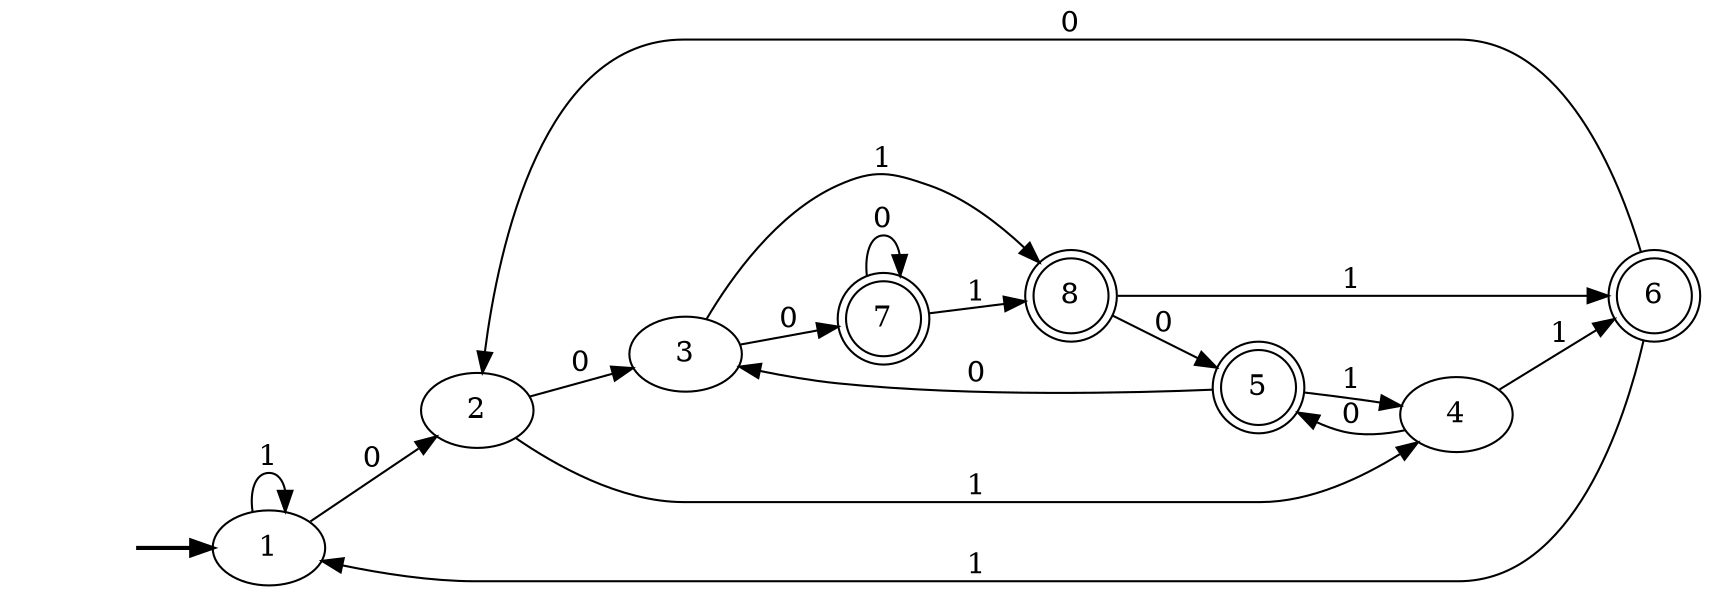 digraph "AFD_DIRECT#9PreLabB" {
	graph [rankdir=LR]
	fake [style=invisible]
	fake -> 1 [style=bold]
	1 [root=true]
	2
	1 -> 2 [label=0]
	1 -> 1 [label=1]
	2
	3
	2 -> 3 [label=0]
	4
	2 -> 4 [label=1]
	3
	7 [shape=doublecircle]
	3 -> 7 [label=0]
	8 [shape=doublecircle]
	3 -> 8 [label=1]
	4
	5 [shape=doublecircle]
	4 -> 5 [label=0]
	6 [shape=doublecircle]
	4 -> 6 [label=1]
	7 [shape=doublecircle]
	7 -> 7 [label=0]
	7 -> 8 [label=1]
	8 [shape=doublecircle]
	8 -> 5 [label=0]
	8 -> 6 [label=1]
	5 [shape=doublecircle]
	5 -> 3 [label=0]
	5 -> 4 [label=1]
	6 [shape=doublecircle]
	6 -> 2 [label=0]
	6 -> 1 [label=1]
}
